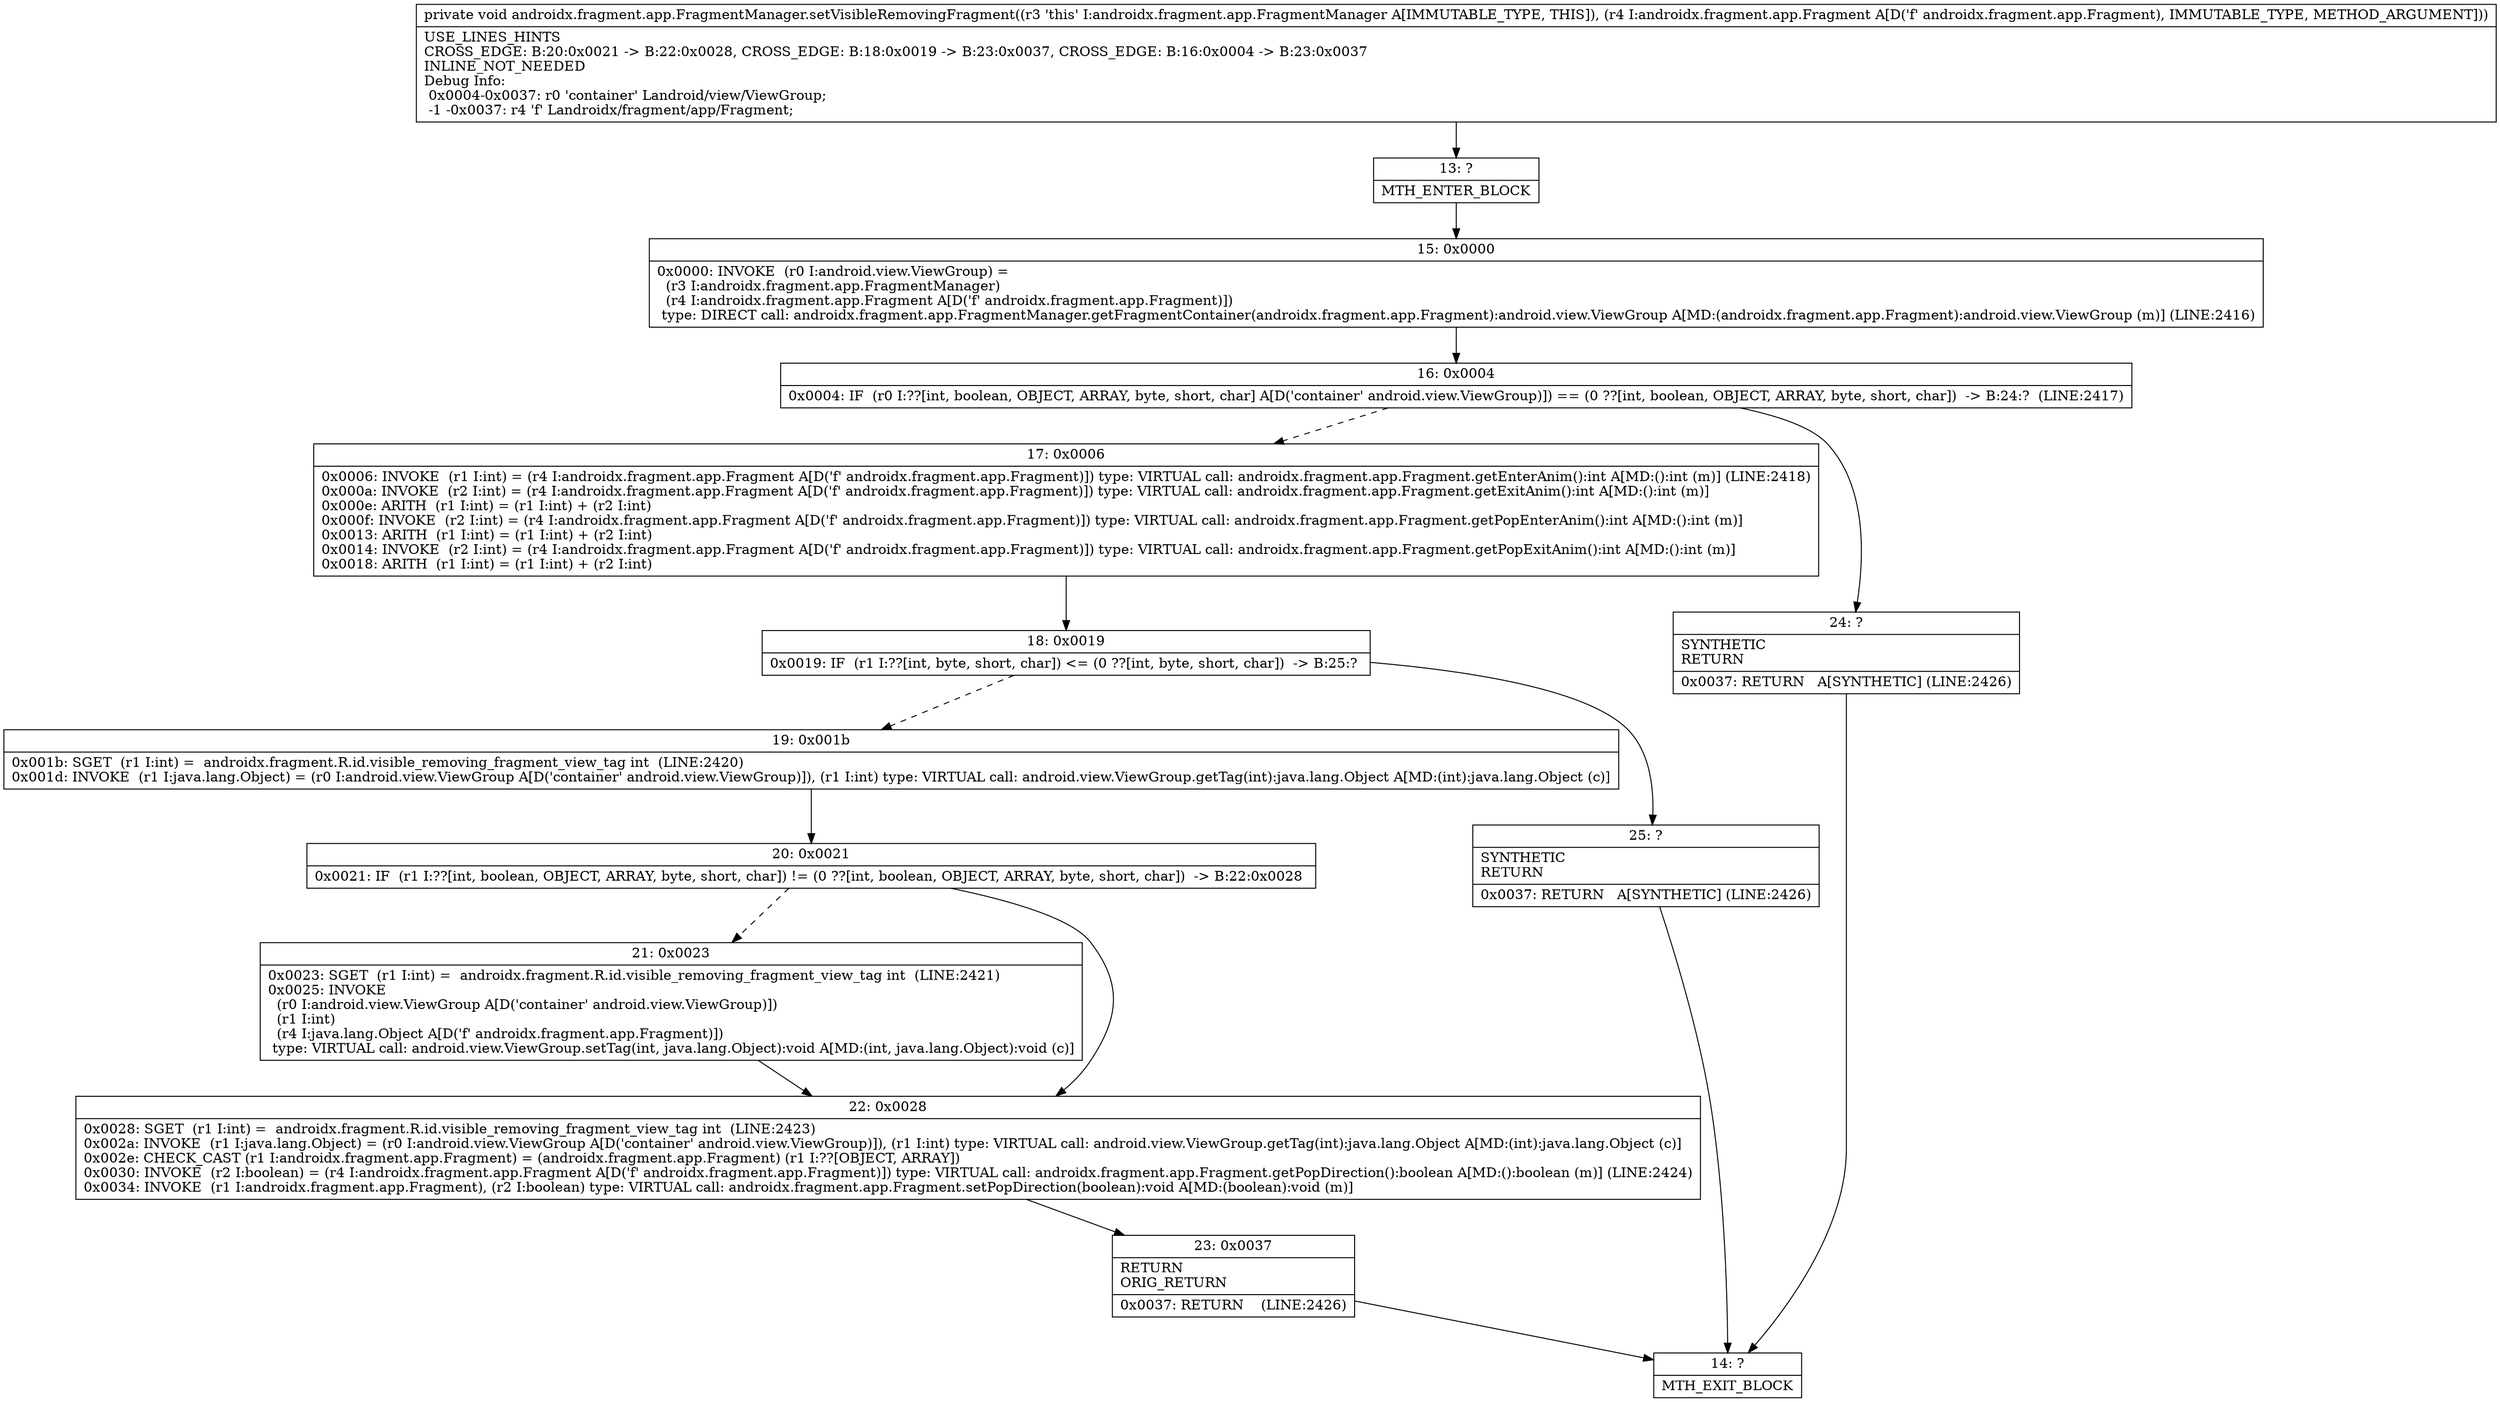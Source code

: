 digraph "CFG forandroidx.fragment.app.FragmentManager.setVisibleRemovingFragment(Landroidx\/fragment\/app\/Fragment;)V" {
Node_13 [shape=record,label="{13\:\ ?|MTH_ENTER_BLOCK\l}"];
Node_15 [shape=record,label="{15\:\ 0x0000|0x0000: INVOKE  (r0 I:android.view.ViewGroup) = \l  (r3 I:androidx.fragment.app.FragmentManager)\l  (r4 I:androidx.fragment.app.Fragment A[D('f' androidx.fragment.app.Fragment)])\l type: DIRECT call: androidx.fragment.app.FragmentManager.getFragmentContainer(androidx.fragment.app.Fragment):android.view.ViewGroup A[MD:(androidx.fragment.app.Fragment):android.view.ViewGroup (m)] (LINE:2416)\l}"];
Node_16 [shape=record,label="{16\:\ 0x0004|0x0004: IF  (r0 I:??[int, boolean, OBJECT, ARRAY, byte, short, char] A[D('container' android.view.ViewGroup)]) == (0 ??[int, boolean, OBJECT, ARRAY, byte, short, char])  \-\> B:24:?  (LINE:2417)\l}"];
Node_17 [shape=record,label="{17\:\ 0x0006|0x0006: INVOKE  (r1 I:int) = (r4 I:androidx.fragment.app.Fragment A[D('f' androidx.fragment.app.Fragment)]) type: VIRTUAL call: androidx.fragment.app.Fragment.getEnterAnim():int A[MD:():int (m)] (LINE:2418)\l0x000a: INVOKE  (r2 I:int) = (r4 I:androidx.fragment.app.Fragment A[D('f' androidx.fragment.app.Fragment)]) type: VIRTUAL call: androidx.fragment.app.Fragment.getExitAnim():int A[MD:():int (m)]\l0x000e: ARITH  (r1 I:int) = (r1 I:int) + (r2 I:int) \l0x000f: INVOKE  (r2 I:int) = (r4 I:androidx.fragment.app.Fragment A[D('f' androidx.fragment.app.Fragment)]) type: VIRTUAL call: androidx.fragment.app.Fragment.getPopEnterAnim():int A[MD:():int (m)]\l0x0013: ARITH  (r1 I:int) = (r1 I:int) + (r2 I:int) \l0x0014: INVOKE  (r2 I:int) = (r4 I:androidx.fragment.app.Fragment A[D('f' androidx.fragment.app.Fragment)]) type: VIRTUAL call: androidx.fragment.app.Fragment.getPopExitAnim():int A[MD:():int (m)]\l0x0018: ARITH  (r1 I:int) = (r1 I:int) + (r2 I:int) \l}"];
Node_18 [shape=record,label="{18\:\ 0x0019|0x0019: IF  (r1 I:??[int, byte, short, char]) \<= (0 ??[int, byte, short, char])  \-\> B:25:? \l}"];
Node_19 [shape=record,label="{19\:\ 0x001b|0x001b: SGET  (r1 I:int) =  androidx.fragment.R.id.visible_removing_fragment_view_tag int  (LINE:2420)\l0x001d: INVOKE  (r1 I:java.lang.Object) = (r0 I:android.view.ViewGroup A[D('container' android.view.ViewGroup)]), (r1 I:int) type: VIRTUAL call: android.view.ViewGroup.getTag(int):java.lang.Object A[MD:(int):java.lang.Object (c)]\l}"];
Node_20 [shape=record,label="{20\:\ 0x0021|0x0021: IF  (r1 I:??[int, boolean, OBJECT, ARRAY, byte, short, char]) != (0 ??[int, boolean, OBJECT, ARRAY, byte, short, char])  \-\> B:22:0x0028 \l}"];
Node_21 [shape=record,label="{21\:\ 0x0023|0x0023: SGET  (r1 I:int) =  androidx.fragment.R.id.visible_removing_fragment_view_tag int  (LINE:2421)\l0x0025: INVOKE  \l  (r0 I:android.view.ViewGroup A[D('container' android.view.ViewGroup)])\l  (r1 I:int)\l  (r4 I:java.lang.Object A[D('f' androidx.fragment.app.Fragment)])\l type: VIRTUAL call: android.view.ViewGroup.setTag(int, java.lang.Object):void A[MD:(int, java.lang.Object):void (c)]\l}"];
Node_22 [shape=record,label="{22\:\ 0x0028|0x0028: SGET  (r1 I:int) =  androidx.fragment.R.id.visible_removing_fragment_view_tag int  (LINE:2423)\l0x002a: INVOKE  (r1 I:java.lang.Object) = (r0 I:android.view.ViewGroup A[D('container' android.view.ViewGroup)]), (r1 I:int) type: VIRTUAL call: android.view.ViewGroup.getTag(int):java.lang.Object A[MD:(int):java.lang.Object (c)]\l0x002e: CHECK_CAST (r1 I:androidx.fragment.app.Fragment) = (androidx.fragment.app.Fragment) (r1 I:??[OBJECT, ARRAY]) \l0x0030: INVOKE  (r2 I:boolean) = (r4 I:androidx.fragment.app.Fragment A[D('f' androidx.fragment.app.Fragment)]) type: VIRTUAL call: androidx.fragment.app.Fragment.getPopDirection():boolean A[MD:():boolean (m)] (LINE:2424)\l0x0034: INVOKE  (r1 I:androidx.fragment.app.Fragment), (r2 I:boolean) type: VIRTUAL call: androidx.fragment.app.Fragment.setPopDirection(boolean):void A[MD:(boolean):void (m)]\l}"];
Node_23 [shape=record,label="{23\:\ 0x0037|RETURN\lORIG_RETURN\l|0x0037: RETURN    (LINE:2426)\l}"];
Node_14 [shape=record,label="{14\:\ ?|MTH_EXIT_BLOCK\l}"];
Node_25 [shape=record,label="{25\:\ ?|SYNTHETIC\lRETURN\l|0x0037: RETURN   A[SYNTHETIC] (LINE:2426)\l}"];
Node_24 [shape=record,label="{24\:\ ?|SYNTHETIC\lRETURN\l|0x0037: RETURN   A[SYNTHETIC] (LINE:2426)\l}"];
MethodNode[shape=record,label="{private void androidx.fragment.app.FragmentManager.setVisibleRemovingFragment((r3 'this' I:androidx.fragment.app.FragmentManager A[IMMUTABLE_TYPE, THIS]), (r4 I:androidx.fragment.app.Fragment A[D('f' androidx.fragment.app.Fragment), IMMUTABLE_TYPE, METHOD_ARGUMENT]))  | USE_LINES_HINTS\lCROSS_EDGE: B:20:0x0021 \-\> B:22:0x0028, CROSS_EDGE: B:18:0x0019 \-\> B:23:0x0037, CROSS_EDGE: B:16:0x0004 \-\> B:23:0x0037\lINLINE_NOT_NEEDED\lDebug Info:\l  0x0004\-0x0037: r0 'container' Landroid\/view\/ViewGroup;\l  \-1 \-0x0037: r4 'f' Landroidx\/fragment\/app\/Fragment;\l}"];
MethodNode -> Node_13;Node_13 -> Node_15;
Node_15 -> Node_16;
Node_16 -> Node_17[style=dashed];
Node_16 -> Node_24;
Node_17 -> Node_18;
Node_18 -> Node_19[style=dashed];
Node_18 -> Node_25;
Node_19 -> Node_20;
Node_20 -> Node_21[style=dashed];
Node_20 -> Node_22;
Node_21 -> Node_22;
Node_22 -> Node_23;
Node_23 -> Node_14;
Node_25 -> Node_14;
Node_24 -> Node_14;
}

